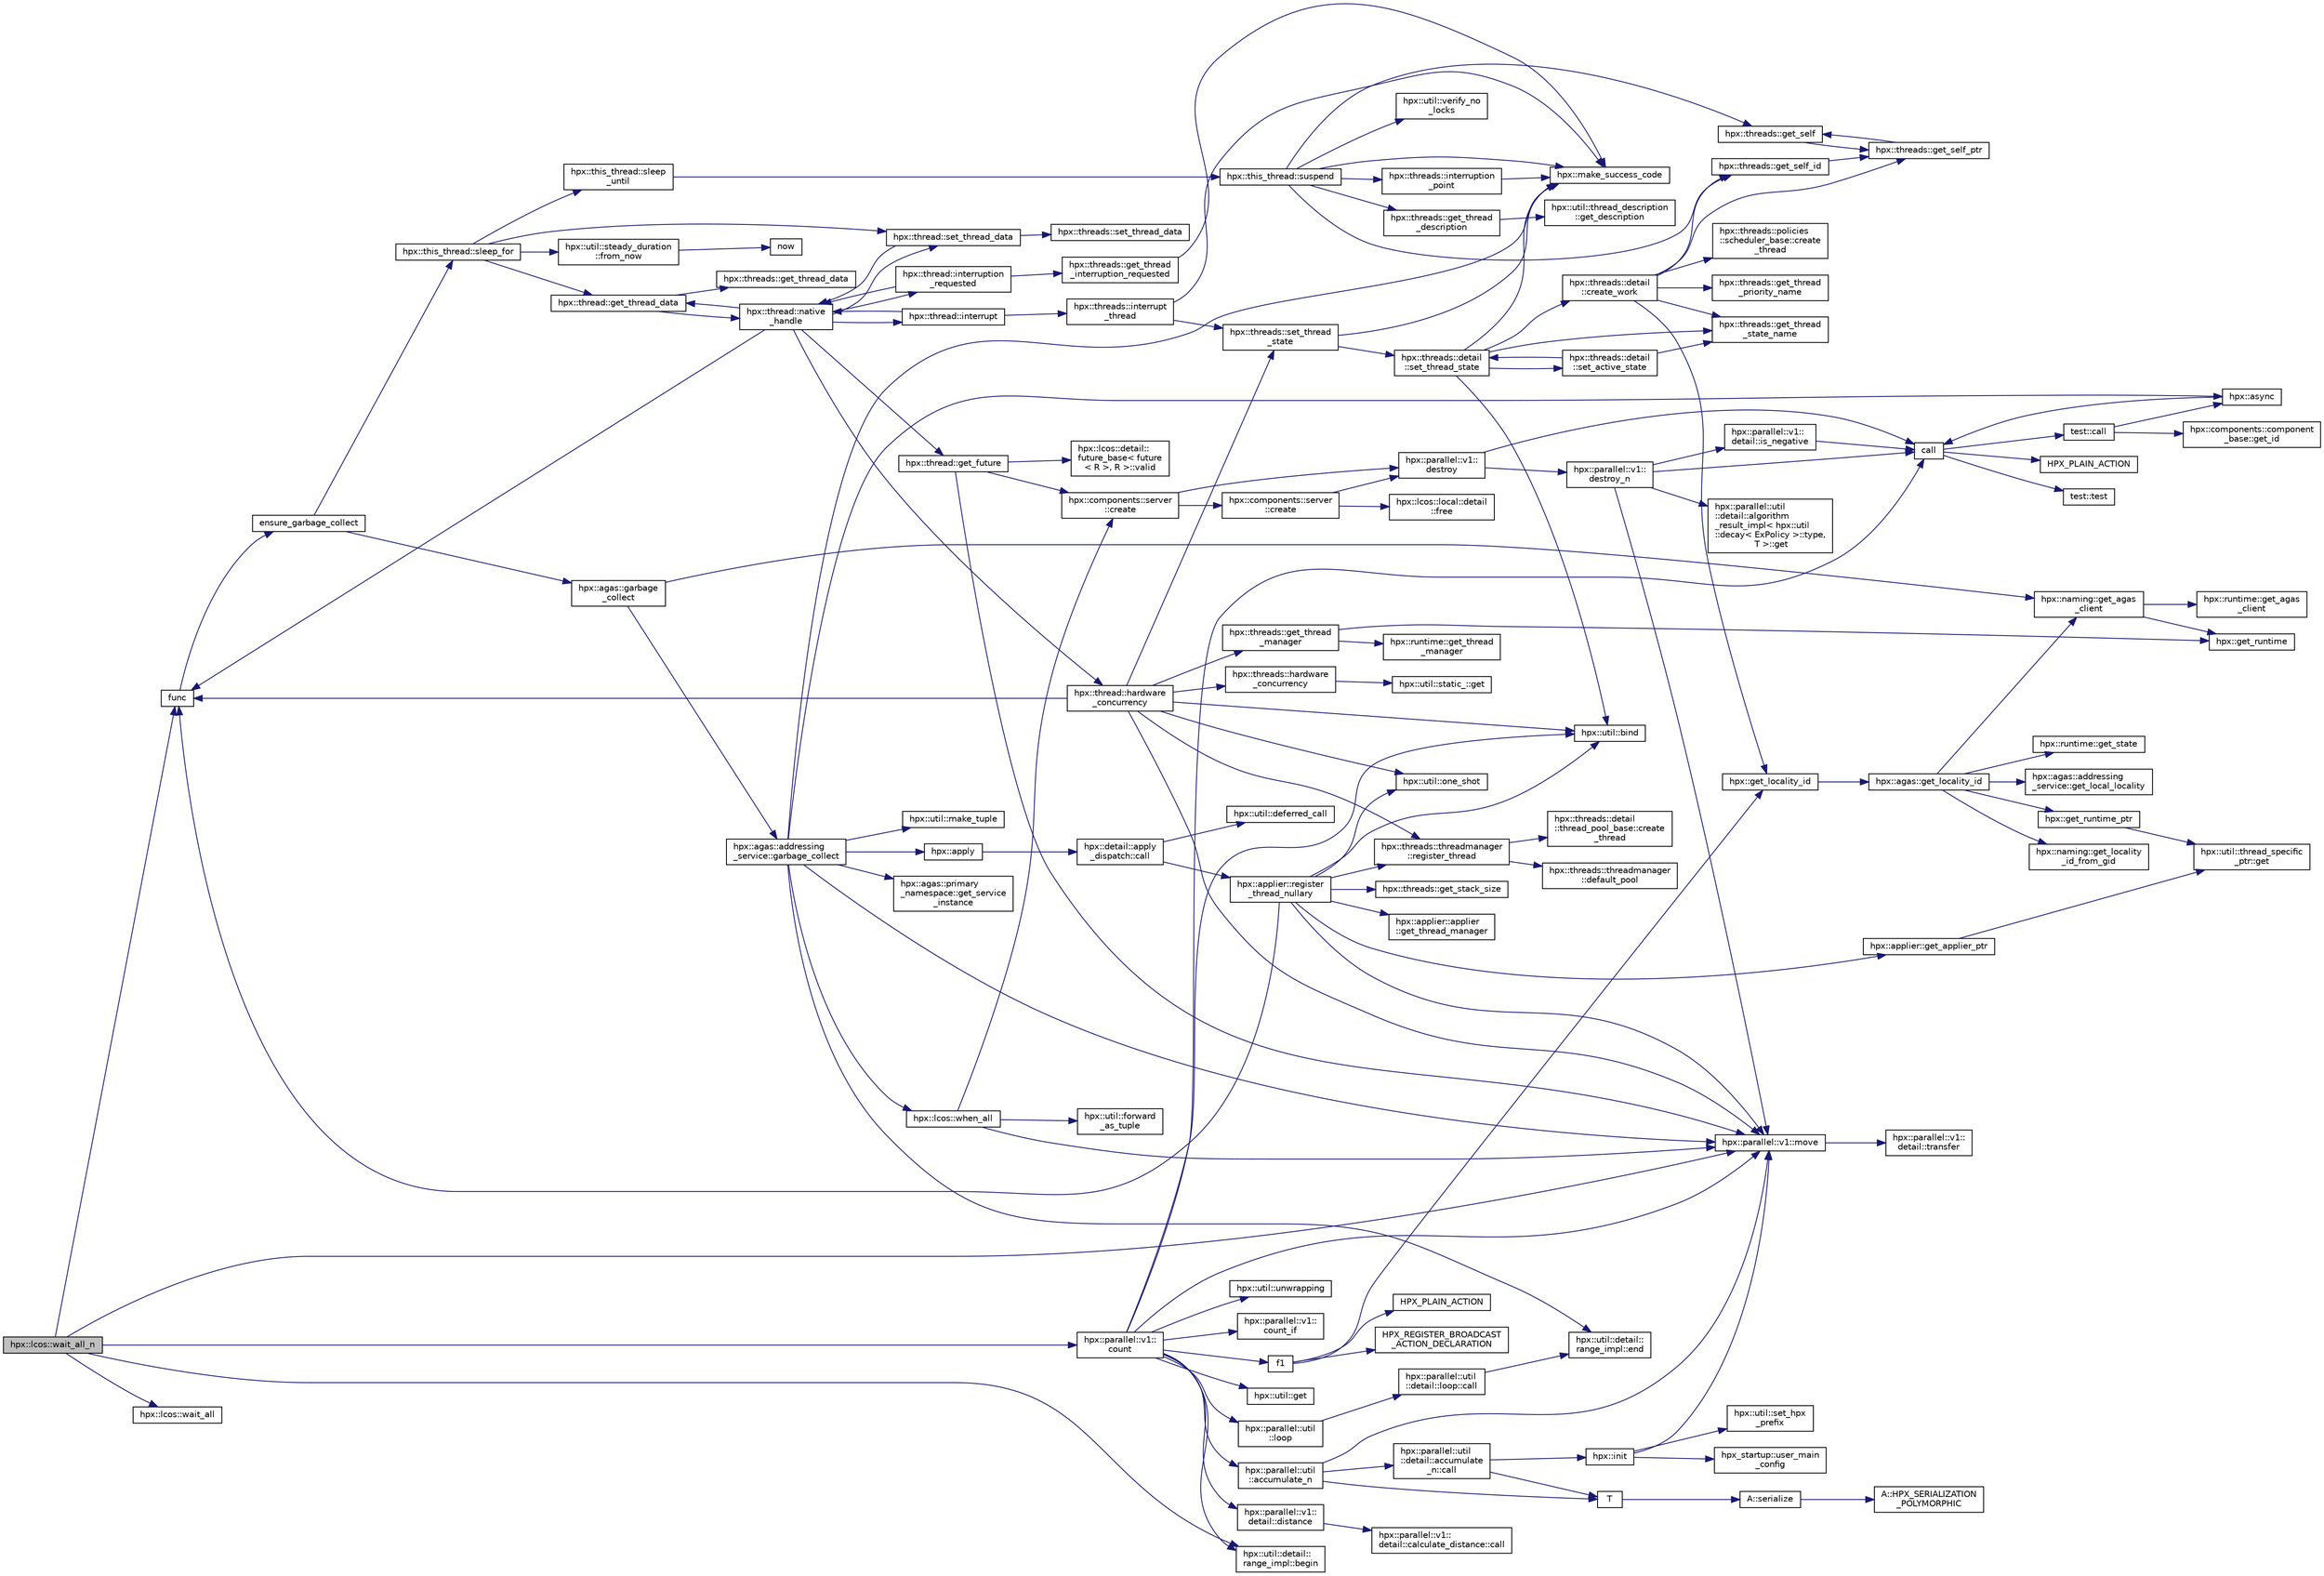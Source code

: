 digraph "hpx::lcos::wait_all_n"
{
  edge [fontname="Helvetica",fontsize="10",labelfontname="Helvetica",labelfontsize="10"];
  node [fontname="Helvetica",fontsize="10",shape=record];
  rankdir="LR";
  Node1541 [label="hpx::lcos::wait_all_n",height=0.2,width=0.4,color="black", fillcolor="grey75", style="filled", fontcolor="black"];
  Node1541 -> Node1542 [color="midnightblue",fontsize="10",style="solid",fontname="Helvetica"];
  Node1542 [label="func",height=0.2,width=0.4,color="black", fillcolor="white", style="filled",URL="$d8/dfd/id__type__ref__counting__1032_8cpp.html#ab811b86ea5107ffb3351fcaa29d2c652"];
  Node1542 -> Node1543 [color="midnightblue",fontsize="10",style="solid",fontname="Helvetica"];
  Node1543 [label="ensure_garbage_collect",height=0.2,width=0.4,color="black", fillcolor="white", style="filled",URL="$d8/dfd/id__type__ref__counting__1032_8cpp.html#a5264b94bf7c262ac0e521fb290d476d5"];
  Node1543 -> Node1544 [color="midnightblue",fontsize="10",style="solid",fontname="Helvetica"];
  Node1544 [label="hpx::this_thread::sleep_for",height=0.2,width=0.4,color="black", fillcolor="white", style="filled",URL="$d9/d52/namespacehpx_1_1this__thread.html#afc042a5a5fa52eef2d1d177a343435cf"];
  Node1544 -> Node1545 [color="midnightblue",fontsize="10",style="solid",fontname="Helvetica"];
  Node1545 [label="hpx::this_thread::sleep\l_until",height=0.2,width=0.4,color="black", fillcolor="white", style="filled",URL="$d9/d52/namespacehpx_1_1this__thread.html#ae12a853980115b23ff0ab8ca06622658"];
  Node1545 -> Node1546 [color="midnightblue",fontsize="10",style="solid",fontname="Helvetica"];
  Node1546 [label="hpx::this_thread::suspend",height=0.2,width=0.4,color="black", fillcolor="white", style="filled",URL="$d9/d52/namespacehpx_1_1this__thread.html#aca220026fb3014c0881d129fe31c0073"];
  Node1546 -> Node1547 [color="midnightblue",fontsize="10",style="solid",fontname="Helvetica"];
  Node1547 [label="hpx::threads::get_self",height=0.2,width=0.4,color="black", fillcolor="white", style="filled",URL="$d7/d28/namespacehpx_1_1threads.html#a07daf4d6d29233f20d66d41ab7b5b8e8"];
  Node1547 -> Node1548 [color="midnightblue",fontsize="10",style="solid",fontname="Helvetica"];
  Node1548 [label="hpx::threads::get_self_ptr",height=0.2,width=0.4,color="black", fillcolor="white", style="filled",URL="$d7/d28/namespacehpx_1_1threads.html#a22877ae347ad884cde3a51397dad6c53"];
  Node1548 -> Node1547 [color="midnightblue",fontsize="10",style="solid",fontname="Helvetica"];
  Node1546 -> Node1549 [color="midnightblue",fontsize="10",style="solid",fontname="Helvetica"];
  Node1549 [label="hpx::threads::get_self_id",height=0.2,width=0.4,color="black", fillcolor="white", style="filled",URL="$d7/d28/namespacehpx_1_1threads.html#afafe0f900b9fac3d4ed3c747625c1cfe"];
  Node1549 -> Node1548 [color="midnightblue",fontsize="10",style="solid",fontname="Helvetica"];
  Node1546 -> Node1550 [color="midnightblue",fontsize="10",style="solid",fontname="Helvetica"];
  Node1550 [label="hpx::threads::interruption\l_point",height=0.2,width=0.4,color="black", fillcolor="white", style="filled",URL="$d7/d28/namespacehpx_1_1threads.html#ada6ec56a12b050707311d8c628089059"];
  Node1550 -> Node1551 [color="midnightblue",fontsize="10",style="solid",fontname="Helvetica"];
  Node1551 [label="hpx::make_success_code",height=0.2,width=0.4,color="black", fillcolor="white", style="filled",URL="$d8/d83/namespacehpx.html#a0e8512a8f49e2a6c8185061181419d8f",tooltip="Returns error_code(hpx::success, \"success\", mode). "];
  Node1546 -> Node1552 [color="midnightblue",fontsize="10",style="solid",fontname="Helvetica"];
  Node1552 [label="hpx::util::verify_no\l_locks",height=0.2,width=0.4,color="black", fillcolor="white", style="filled",URL="$df/dad/namespacehpx_1_1util.html#ae0e1837ee6f09b79b26c2e788d2e9fc9"];
  Node1546 -> Node1553 [color="midnightblue",fontsize="10",style="solid",fontname="Helvetica"];
  Node1553 [label="hpx::threads::get_thread\l_description",height=0.2,width=0.4,color="black", fillcolor="white", style="filled",URL="$d7/d28/namespacehpx_1_1threads.html#a42fc18a7a680f4e8bc633a4b4c956701"];
  Node1553 -> Node1554 [color="midnightblue",fontsize="10",style="solid",fontname="Helvetica"];
  Node1554 [label="hpx::util::thread_description\l::get_description",height=0.2,width=0.4,color="black", fillcolor="white", style="filled",URL="$df/d9e/structhpx_1_1util_1_1thread__description.html#a8c834e14eca6eb228188022577f9f952"];
  Node1546 -> Node1551 [color="midnightblue",fontsize="10",style="solid",fontname="Helvetica"];
  Node1544 -> Node1555 [color="midnightblue",fontsize="10",style="solid",fontname="Helvetica"];
  Node1555 [label="hpx::util::steady_duration\l::from_now",height=0.2,width=0.4,color="black", fillcolor="white", style="filled",URL="$d9/d4f/classhpx_1_1util_1_1steady__duration.html#a0132206d767cd0f7395507b40111a153"];
  Node1555 -> Node1556 [color="midnightblue",fontsize="10",style="solid",fontname="Helvetica"];
  Node1556 [label="now",height=0.2,width=0.4,color="black", fillcolor="white", style="filled",URL="$de/db3/1d__stencil__1__omp_8cpp.html#a89e9667753dccfac455bd37a7a3a7b16"];
  Node1544 -> Node1557 [color="midnightblue",fontsize="10",style="solid",fontname="Helvetica"];
  Node1557 [label="hpx::thread::get_thread_data",height=0.2,width=0.4,color="black", fillcolor="white", style="filled",URL="$de/d9b/classhpx_1_1thread.html#a4535ef82cec3b953d2c941d20e3e3904"];
  Node1557 -> Node1558 [color="midnightblue",fontsize="10",style="solid",fontname="Helvetica"];
  Node1558 [label="hpx::threads::get_thread_data",height=0.2,width=0.4,color="black", fillcolor="white", style="filled",URL="$d7/d28/namespacehpx_1_1threads.html#a8737931ff6303807225f735b2b384ae4"];
  Node1557 -> Node1559 [color="midnightblue",fontsize="10",style="solid",fontname="Helvetica"];
  Node1559 [label="hpx::thread::native\l_handle",height=0.2,width=0.4,color="black", fillcolor="white", style="filled",URL="$de/d9b/classhpx_1_1thread.html#acf48190d264ab64c1c4ec99d0b421b5a"];
  Node1559 -> Node1560 [color="midnightblue",fontsize="10",style="solid",fontname="Helvetica"];
  Node1560 [label="hpx::thread::hardware\l_concurrency",height=0.2,width=0.4,color="black", fillcolor="white", style="filled",URL="$de/d9b/classhpx_1_1thread.html#a8e4fff210e02485ba493bc3a2a956c03"];
  Node1560 -> Node1561 [color="midnightblue",fontsize="10",style="solid",fontname="Helvetica"];
  Node1561 [label="hpx::threads::hardware\l_concurrency",height=0.2,width=0.4,color="black", fillcolor="white", style="filled",URL="$d7/d28/namespacehpx_1_1threads.html#aa8752a235478d2ad7b5ac467b63ab527"];
  Node1561 -> Node1562 [color="midnightblue",fontsize="10",style="solid",fontname="Helvetica"];
  Node1562 [label="hpx::util::static_::get",height=0.2,width=0.4,color="black", fillcolor="white", style="filled",URL="$d3/dbb/structhpx_1_1util_1_1static__.html#a2967c633948a3bf17a3b5405ef5a8318"];
  Node1560 -> Node1542 [color="midnightblue",fontsize="10",style="solid",fontname="Helvetica"];
  Node1560 -> Node1563 [color="midnightblue",fontsize="10",style="solid",fontname="Helvetica"];
  Node1563 [label="hpx::util::bind",height=0.2,width=0.4,color="black", fillcolor="white", style="filled",URL="$df/dad/namespacehpx_1_1util.html#ad844caedf82a0173d6909d910c3e48c6"];
  Node1560 -> Node1564 [color="midnightblue",fontsize="10",style="solid",fontname="Helvetica"];
  Node1564 [label="hpx::util::one_shot",height=0.2,width=0.4,color="black", fillcolor="white", style="filled",URL="$df/dad/namespacehpx_1_1util.html#a273e61be42a72415291e0ec0a4f28c7a"];
  Node1560 -> Node1565 [color="midnightblue",fontsize="10",style="solid",fontname="Helvetica"];
  Node1565 [label="hpx::parallel::v1::move",height=0.2,width=0.4,color="black", fillcolor="white", style="filled",URL="$db/db9/namespacehpx_1_1parallel_1_1v1.html#aa7c4ede081ce786c9d1eb1adff495cfc"];
  Node1565 -> Node1566 [color="midnightblue",fontsize="10",style="solid",fontname="Helvetica"];
  Node1566 [label="hpx::parallel::v1::\ldetail::transfer",height=0.2,width=0.4,color="black", fillcolor="white", style="filled",URL="$d2/ddd/namespacehpx_1_1parallel_1_1v1_1_1detail.html#ab1b56a05e1885ca7cc7ffa1804dd2f3c"];
  Node1560 -> Node1567 [color="midnightblue",fontsize="10",style="solid",fontname="Helvetica"];
  Node1567 [label="hpx::threads::get_thread\l_manager",height=0.2,width=0.4,color="black", fillcolor="white", style="filled",URL="$d7/d28/namespacehpx_1_1threads.html#a076973c3a53beadde7d967e22c4f6cce"];
  Node1567 -> Node1568 [color="midnightblue",fontsize="10",style="solid",fontname="Helvetica"];
  Node1568 [label="hpx::get_runtime",height=0.2,width=0.4,color="black", fillcolor="white", style="filled",URL="$d8/d83/namespacehpx.html#aef902cc6c7dd3b9fbadf34d1e850a070"];
  Node1567 -> Node1569 [color="midnightblue",fontsize="10",style="solid",fontname="Helvetica"];
  Node1569 [label="hpx::runtime::get_thread\l_manager",height=0.2,width=0.4,color="black", fillcolor="white", style="filled",URL="$d0/d7b/classhpx_1_1runtime.html#a865b12d57fcd44a8d3dda3e35414f563"];
  Node1560 -> Node1570 [color="midnightblue",fontsize="10",style="solid",fontname="Helvetica"];
  Node1570 [label="hpx::threads::threadmanager\l::register_thread",height=0.2,width=0.4,color="black", fillcolor="white", style="filled",URL="$d5/daa/classhpx_1_1threads_1_1threadmanager.html#a7f79c7578e08a60ca45eb276ce8133d8"];
  Node1570 -> Node1571 [color="midnightblue",fontsize="10",style="solid",fontname="Helvetica"];
  Node1571 [label="hpx::threads::threadmanager\l::default_pool",height=0.2,width=0.4,color="black", fillcolor="white", style="filled",URL="$d5/daa/classhpx_1_1threads_1_1threadmanager.html#a851f067d03b5dd1c5e6a9a6a841e05df"];
  Node1570 -> Node1572 [color="midnightblue",fontsize="10",style="solid",fontname="Helvetica"];
  Node1572 [label="hpx::threads::detail\l::thread_pool_base::create\l_thread",height=0.2,width=0.4,color="black", fillcolor="white", style="filled",URL="$de/dae/classhpx_1_1threads_1_1detail_1_1thread__pool__base.html#ad35d3779eef6f4528e62a26d71b34b34"];
  Node1560 -> Node1573 [color="midnightblue",fontsize="10",style="solid",fontname="Helvetica"];
  Node1573 [label="hpx::threads::set_thread\l_state",height=0.2,width=0.4,color="black", fillcolor="white", style="filled",URL="$d7/d28/namespacehpx_1_1threads.html#ac0690ad16ad778bcc79dcd727cc33025",tooltip="Set the thread state of the thread referenced by the thread_id id. "];
  Node1573 -> Node1551 [color="midnightblue",fontsize="10",style="solid",fontname="Helvetica"];
  Node1573 -> Node1574 [color="midnightblue",fontsize="10",style="solid",fontname="Helvetica"];
  Node1574 [label="hpx::threads::detail\l::set_thread_state",height=0.2,width=0.4,color="black", fillcolor="white", style="filled",URL="$d2/dd1/namespacehpx_1_1threads_1_1detail.html#af85ddc854c4a149bf1738eb1b111b9ab"];
  Node1574 -> Node1575 [color="midnightblue",fontsize="10",style="solid",fontname="Helvetica"];
  Node1575 [label="hpx::threads::get_thread\l_state_name",height=0.2,width=0.4,color="black", fillcolor="white", style="filled",URL="$d7/d28/namespacehpx_1_1threads.html#a26f91ea8d2195f165c033241c5cd11db"];
  Node1574 -> Node1551 [color="midnightblue",fontsize="10",style="solid",fontname="Helvetica"];
  Node1574 -> Node1563 [color="midnightblue",fontsize="10",style="solid",fontname="Helvetica"];
  Node1574 -> Node1576 [color="midnightblue",fontsize="10",style="solid",fontname="Helvetica"];
  Node1576 [label="hpx::threads::detail\l::set_active_state",height=0.2,width=0.4,color="black", fillcolor="white", style="filled",URL="$d2/dd1/namespacehpx_1_1threads_1_1detail.html#a45884a5bf04ad66a4f259231a3947e76"];
  Node1576 -> Node1575 [color="midnightblue",fontsize="10",style="solid",fontname="Helvetica"];
  Node1576 -> Node1574 [color="midnightblue",fontsize="10",style="solid",fontname="Helvetica"];
  Node1574 -> Node1577 [color="midnightblue",fontsize="10",style="solid",fontname="Helvetica"];
  Node1577 [label="hpx::threads::detail\l::create_work",height=0.2,width=0.4,color="black", fillcolor="white", style="filled",URL="$d2/dd1/namespacehpx_1_1threads_1_1detail.html#ae22384a3c1b1a1940032fad068fb54b1"];
  Node1577 -> Node1575 [color="midnightblue",fontsize="10",style="solid",fontname="Helvetica"];
  Node1577 -> Node1578 [color="midnightblue",fontsize="10",style="solid",fontname="Helvetica"];
  Node1578 [label="hpx::threads::get_thread\l_priority_name",height=0.2,width=0.4,color="black", fillcolor="white", style="filled",URL="$d7/d28/namespacehpx_1_1threads.html#a9c6b2fec0c1cf5b06ff83ce756ca6d42"];
  Node1577 -> Node1548 [color="midnightblue",fontsize="10",style="solid",fontname="Helvetica"];
  Node1577 -> Node1549 [color="midnightblue",fontsize="10",style="solid",fontname="Helvetica"];
  Node1577 -> Node1579 [color="midnightblue",fontsize="10",style="solid",fontname="Helvetica"];
  Node1579 [label="hpx::get_locality_id",height=0.2,width=0.4,color="black", fillcolor="white", style="filled",URL="$d8/d83/namespacehpx.html#a158d7c54a657bb364c1704033010697b",tooltip="Return the number of the locality this function is being called from. "];
  Node1579 -> Node1580 [color="midnightblue",fontsize="10",style="solid",fontname="Helvetica"];
  Node1580 [label="hpx::agas::get_locality_id",height=0.2,width=0.4,color="black", fillcolor="white", style="filled",URL="$dc/d54/namespacehpx_1_1agas.html#a491cc2ddecdf0f1a9129900caa6a4d3e"];
  Node1580 -> Node1581 [color="midnightblue",fontsize="10",style="solid",fontname="Helvetica"];
  Node1581 [label="hpx::get_runtime_ptr",height=0.2,width=0.4,color="black", fillcolor="white", style="filled",URL="$d8/d83/namespacehpx.html#af29daf2bb3e01b4d6495a1742b6cce64"];
  Node1581 -> Node1582 [color="midnightblue",fontsize="10",style="solid",fontname="Helvetica"];
  Node1582 [label="hpx::util::thread_specific\l_ptr::get",height=0.2,width=0.4,color="black", fillcolor="white", style="filled",URL="$d4/d4c/structhpx_1_1util_1_1thread__specific__ptr.html#a3b27d8520710478aa41d1f74206bdba9"];
  Node1580 -> Node1583 [color="midnightblue",fontsize="10",style="solid",fontname="Helvetica"];
  Node1583 [label="hpx::runtime::get_state",height=0.2,width=0.4,color="black", fillcolor="white", style="filled",URL="$d0/d7b/classhpx_1_1runtime.html#ab405f80e060dac95d624520f38b0524c"];
  Node1580 -> Node1584 [color="midnightblue",fontsize="10",style="solid",fontname="Helvetica"];
  Node1584 [label="hpx::naming::get_agas\l_client",height=0.2,width=0.4,color="black", fillcolor="white", style="filled",URL="$d4/dc9/namespacehpx_1_1naming.html#a0408fffd5d34b620712a801b0ae3b032"];
  Node1584 -> Node1568 [color="midnightblue",fontsize="10",style="solid",fontname="Helvetica"];
  Node1584 -> Node1585 [color="midnightblue",fontsize="10",style="solid",fontname="Helvetica"];
  Node1585 [label="hpx::runtime::get_agas\l_client",height=0.2,width=0.4,color="black", fillcolor="white", style="filled",URL="$d0/d7b/classhpx_1_1runtime.html#aeb5dddd30d6b9861669af8ad44d1a96a"];
  Node1580 -> Node1586 [color="midnightblue",fontsize="10",style="solid",fontname="Helvetica"];
  Node1586 [label="hpx::agas::addressing\l_service::get_local_locality",height=0.2,width=0.4,color="black", fillcolor="white", style="filled",URL="$db/d58/structhpx_1_1agas_1_1addressing__service.html#ab52c19a37c2a7a006c6c15f90ad0539c"];
  Node1580 -> Node1587 [color="midnightblue",fontsize="10",style="solid",fontname="Helvetica"];
  Node1587 [label="hpx::naming::get_locality\l_id_from_gid",height=0.2,width=0.4,color="black", fillcolor="white", style="filled",URL="$d4/dc9/namespacehpx_1_1naming.html#a7fd43037784560bd04fda9b49e33529f"];
  Node1577 -> Node1588 [color="midnightblue",fontsize="10",style="solid",fontname="Helvetica"];
  Node1588 [label="hpx::threads::policies\l::scheduler_base::create\l_thread",height=0.2,width=0.4,color="black", fillcolor="white", style="filled",URL="$dd/d7e/structhpx_1_1threads_1_1policies_1_1scheduler__base.html#ad3b05cd7f363cc8e8410ce368c3794e0"];
  Node1559 -> Node1589 [color="midnightblue",fontsize="10",style="solid",fontname="Helvetica"];
  Node1589 [label="hpx::thread::interrupt",height=0.2,width=0.4,color="black", fillcolor="white", style="filled",URL="$de/d9b/classhpx_1_1thread.html#ac34d0d033aa743c476a79dbc2e1a8a39"];
  Node1589 -> Node1590 [color="midnightblue",fontsize="10",style="solid",fontname="Helvetica"];
  Node1590 [label="hpx::threads::interrupt\l_thread",height=0.2,width=0.4,color="black", fillcolor="white", style="filled",URL="$d7/d28/namespacehpx_1_1threads.html#a6bdda1a2aab61b9b13d274b5155d7e73"];
  Node1590 -> Node1551 [color="midnightblue",fontsize="10",style="solid",fontname="Helvetica"];
  Node1590 -> Node1573 [color="midnightblue",fontsize="10",style="solid",fontname="Helvetica"];
  Node1589 -> Node1559 [color="midnightblue",fontsize="10",style="solid",fontname="Helvetica"];
  Node1559 -> Node1591 [color="midnightblue",fontsize="10",style="solid",fontname="Helvetica"];
  Node1591 [label="hpx::thread::interruption\l_requested",height=0.2,width=0.4,color="black", fillcolor="white", style="filled",URL="$de/d9b/classhpx_1_1thread.html#a33276bb4c20bbb0b1978944e18ef71b8"];
  Node1591 -> Node1592 [color="midnightblue",fontsize="10",style="solid",fontname="Helvetica"];
  Node1592 [label="hpx::threads::get_thread\l_interruption_requested",height=0.2,width=0.4,color="black", fillcolor="white", style="filled",URL="$d7/d28/namespacehpx_1_1threads.html#ae64a7fdb8b5c8bac7be0c8282672a03b"];
  Node1592 -> Node1551 [color="midnightblue",fontsize="10",style="solid",fontname="Helvetica"];
  Node1591 -> Node1559 [color="midnightblue",fontsize="10",style="solid",fontname="Helvetica"];
  Node1559 -> Node1593 [color="midnightblue",fontsize="10",style="solid",fontname="Helvetica"];
  Node1593 [label="hpx::thread::get_future",height=0.2,width=0.4,color="black", fillcolor="white", style="filled",URL="$de/d9b/classhpx_1_1thread.html#a87fdb0d8da826366fc190ed224900a64"];
  Node1593 -> Node1594 [color="midnightblue",fontsize="10",style="solid",fontname="Helvetica"];
  Node1594 [label="hpx::lcos::detail::\lfuture_base\< future\l\< R \>, R \>::valid",height=0.2,width=0.4,color="black", fillcolor="white", style="filled",URL="$d5/dd7/classhpx_1_1lcos_1_1detail_1_1future__base.html#aaf7beb7374815614363033bd96573e75"];
  Node1593 -> Node1595 [color="midnightblue",fontsize="10",style="solid",fontname="Helvetica"];
  Node1595 [label="hpx::components::server\l::create",height=0.2,width=0.4,color="black", fillcolor="white", style="filled",URL="$d2/da2/namespacehpx_1_1components_1_1server.html#ac776c89f3d68ceb910e8cee9fa937ab4",tooltip="Create arrays of components using their default constructor. "];
  Node1595 -> Node1596 [color="midnightblue",fontsize="10",style="solid",fontname="Helvetica"];
  Node1596 [label="hpx::components::server\l::create",height=0.2,width=0.4,color="black", fillcolor="white", style="filled",URL="$d2/da2/namespacehpx_1_1components_1_1server.html#a77d26de181c97b444565e230577981bd"];
  Node1596 -> Node1597 [color="midnightblue",fontsize="10",style="solid",fontname="Helvetica"];
  Node1597 [label="hpx::lcos::local::detail\l::free",height=0.2,width=0.4,color="black", fillcolor="white", style="filled",URL="$d4/dcb/namespacehpx_1_1lcos_1_1local_1_1detail.html#a55a940f019734e9bb045dc123cd80e48"];
  Node1596 -> Node1598 [color="midnightblue",fontsize="10",style="solid",fontname="Helvetica"];
  Node1598 [label="hpx::parallel::v1::\ldestroy",height=0.2,width=0.4,color="black", fillcolor="white", style="filled",URL="$db/db9/namespacehpx_1_1parallel_1_1v1.html#acf303558375048e8a7cc9a2c2e09477f"];
  Node1598 -> Node1599 [color="midnightblue",fontsize="10",style="solid",fontname="Helvetica"];
  Node1599 [label="call",height=0.2,width=0.4,color="black", fillcolor="white", style="filled",URL="$d2/d67/promise__1620_8cpp.html#a58357f0b82bc761e1d0b9091ed563a70"];
  Node1599 -> Node1600 [color="midnightblue",fontsize="10",style="solid",fontname="Helvetica"];
  Node1600 [label="test::test",height=0.2,width=0.4,color="black", fillcolor="white", style="filled",URL="$d8/d89/structtest.html#ab42d5ece712d716b04cb3f686f297a26"];
  Node1599 -> Node1601 [color="midnightblue",fontsize="10",style="solid",fontname="Helvetica"];
  Node1601 [label="HPX_PLAIN_ACTION",height=0.2,width=0.4,color="black", fillcolor="white", style="filled",URL="$d2/d67/promise__1620_8cpp.html#ab96aab827a4b1fcaf66cfe0ba83fef23"];
  Node1599 -> Node1602 [color="midnightblue",fontsize="10",style="solid",fontname="Helvetica"];
  Node1602 [label="test::call",height=0.2,width=0.4,color="black", fillcolor="white", style="filled",URL="$d8/d89/structtest.html#aeb29e7ed6518b9426ccf1344c52620ae"];
  Node1602 -> Node1603 [color="midnightblue",fontsize="10",style="solid",fontname="Helvetica"];
  Node1603 [label="hpx::async",height=0.2,width=0.4,color="black", fillcolor="white", style="filled",URL="$d8/d83/namespacehpx.html#acb7d8e37b73b823956ce144f9a57eaa4"];
  Node1603 -> Node1599 [color="midnightblue",fontsize="10",style="solid",fontname="Helvetica"];
  Node1602 -> Node1604 [color="midnightblue",fontsize="10",style="solid",fontname="Helvetica"];
  Node1604 [label="hpx::components::component\l_base::get_id",height=0.2,width=0.4,color="black", fillcolor="white", style="filled",URL="$d2/de6/classhpx_1_1components_1_1component__base.html#a4c8fd93514039bdf01c48d66d82b19cd"];
  Node1598 -> Node1605 [color="midnightblue",fontsize="10",style="solid",fontname="Helvetica"];
  Node1605 [label="hpx::parallel::v1::\ldestroy_n",height=0.2,width=0.4,color="black", fillcolor="white", style="filled",URL="$db/db9/namespacehpx_1_1parallel_1_1v1.html#a71d0691132a300690163f5636bcd5bd3"];
  Node1605 -> Node1606 [color="midnightblue",fontsize="10",style="solid",fontname="Helvetica"];
  Node1606 [label="hpx::parallel::v1::\ldetail::is_negative",height=0.2,width=0.4,color="black", fillcolor="white", style="filled",URL="$d2/ddd/namespacehpx_1_1parallel_1_1v1_1_1detail.html#adf2e40fc4b20ad0fd442ee3118a4d527"];
  Node1606 -> Node1599 [color="midnightblue",fontsize="10",style="solid",fontname="Helvetica"];
  Node1605 -> Node1607 [color="midnightblue",fontsize="10",style="solid",fontname="Helvetica"];
  Node1607 [label="hpx::parallel::util\l::detail::algorithm\l_result_impl\< hpx::util\l::decay\< ExPolicy \>::type,\l T \>::get",height=0.2,width=0.4,color="black", fillcolor="white", style="filled",URL="$d2/d42/structhpx_1_1parallel_1_1util_1_1detail_1_1algorithm__result__impl.html#ab5b051e8ec74eff5e0e62fd63f5d377e"];
  Node1605 -> Node1565 [color="midnightblue",fontsize="10",style="solid",fontname="Helvetica"];
  Node1605 -> Node1599 [color="midnightblue",fontsize="10",style="solid",fontname="Helvetica"];
  Node1595 -> Node1598 [color="midnightblue",fontsize="10",style="solid",fontname="Helvetica"];
  Node1593 -> Node1565 [color="midnightblue",fontsize="10",style="solid",fontname="Helvetica"];
  Node1559 -> Node1557 [color="midnightblue",fontsize="10",style="solid",fontname="Helvetica"];
  Node1559 -> Node1608 [color="midnightblue",fontsize="10",style="solid",fontname="Helvetica"];
  Node1608 [label="hpx::thread::set_thread_data",height=0.2,width=0.4,color="black", fillcolor="white", style="filled",URL="$de/d9b/classhpx_1_1thread.html#a7317a3cf5251f3b33c990449570d4cea"];
  Node1608 -> Node1609 [color="midnightblue",fontsize="10",style="solid",fontname="Helvetica"];
  Node1609 [label="hpx::threads::set_thread_data",height=0.2,width=0.4,color="black", fillcolor="white", style="filled",URL="$d7/d28/namespacehpx_1_1threads.html#a00a625acc149fce3ae38e4340454acf7"];
  Node1608 -> Node1559 [color="midnightblue",fontsize="10",style="solid",fontname="Helvetica"];
  Node1559 -> Node1542 [color="midnightblue",fontsize="10",style="solid",fontname="Helvetica"];
  Node1544 -> Node1608 [color="midnightblue",fontsize="10",style="solid",fontname="Helvetica"];
  Node1543 -> Node1610 [color="midnightblue",fontsize="10",style="solid",fontname="Helvetica"];
  Node1610 [label="hpx::agas::garbage\l_collect",height=0.2,width=0.4,color="black", fillcolor="white", style="filled",URL="$dc/d54/namespacehpx_1_1agas.html#a951337adc4f9bd6df00a50737468e911"];
  Node1610 -> Node1584 [color="midnightblue",fontsize="10",style="solid",fontname="Helvetica"];
  Node1610 -> Node1611 [color="midnightblue",fontsize="10",style="solid",fontname="Helvetica"];
  Node1611 [label="hpx::agas::addressing\l_service::garbage_collect",height=0.2,width=0.4,color="black", fillcolor="white", style="filled",URL="$db/d58/structhpx_1_1agas_1_1addressing__service.html#a87dcae0eacf6e62d5103ebf516d86f63"];
  Node1611 -> Node1551 [color="midnightblue",fontsize="10",style="solid",fontname="Helvetica"];
  Node1611 -> Node1612 [color="midnightblue",fontsize="10",style="solid",fontname="Helvetica"];
  Node1612 [label="hpx::agas::primary\l_namespace::get_service\l_instance",height=0.2,width=0.4,color="black", fillcolor="white", style="filled",URL="$d1/d43/structhpx_1_1agas_1_1primary__namespace.html#a7630ff0f30ff8c23b13b4672c5350e2e"];
  Node1611 -> Node1613 [color="midnightblue",fontsize="10",style="solid",fontname="Helvetica"];
  Node1613 [label="hpx::util::make_tuple",height=0.2,width=0.4,color="black", fillcolor="white", style="filled",URL="$df/dad/namespacehpx_1_1util.html#a06fa74211a987d208e013f400a9f5328"];
  Node1611 -> Node1614 [color="midnightblue",fontsize="10",style="solid",fontname="Helvetica"];
  Node1614 [label="hpx::util::detail::\lrange_impl::end",height=0.2,width=0.4,color="black", fillcolor="white", style="filled",URL="$d4/d4a/namespacehpx_1_1util_1_1detail_1_1range__impl.html#afb2ea48b0902f52ee4d8b764807b4316"];
  Node1611 -> Node1615 [color="midnightblue",fontsize="10",style="solid",fontname="Helvetica"];
  Node1615 [label="hpx::apply",height=0.2,width=0.4,color="black", fillcolor="white", style="filled",URL="$d8/d83/namespacehpx.html#aa87762f0db0731d385f3fdfdb25d59fc"];
  Node1615 -> Node1616 [color="midnightblue",fontsize="10",style="solid",fontname="Helvetica"];
  Node1616 [label="hpx::detail::apply\l_dispatch::call",height=0.2,width=0.4,color="black", fillcolor="white", style="filled",URL="$db/de8/structhpx_1_1detail_1_1apply__dispatch.html#a0755fab16d281e74bcff0f8045be9459"];
  Node1616 -> Node1617 [color="midnightblue",fontsize="10",style="solid",fontname="Helvetica"];
  Node1617 [label="hpx::applier::register\l_thread_nullary",height=0.2,width=0.4,color="black", fillcolor="white", style="filled",URL="$d8/dcb/namespacehpx_1_1applier.html#a401cd1145927e58d74d1eb52aaccd936"];
  Node1617 -> Node1618 [color="midnightblue",fontsize="10",style="solid",fontname="Helvetica"];
  Node1618 [label="hpx::applier::get_applier_ptr",height=0.2,width=0.4,color="black", fillcolor="white", style="filled",URL="$d8/dcb/namespacehpx_1_1applier.html#a617483cf2b77ad3a0aa428ade7b35299"];
  Node1618 -> Node1582 [color="midnightblue",fontsize="10",style="solid",fontname="Helvetica"];
  Node1617 -> Node1542 [color="midnightblue",fontsize="10",style="solid",fontname="Helvetica"];
  Node1617 -> Node1563 [color="midnightblue",fontsize="10",style="solid",fontname="Helvetica"];
  Node1617 -> Node1564 [color="midnightblue",fontsize="10",style="solid",fontname="Helvetica"];
  Node1617 -> Node1565 [color="midnightblue",fontsize="10",style="solid",fontname="Helvetica"];
  Node1617 -> Node1619 [color="midnightblue",fontsize="10",style="solid",fontname="Helvetica"];
  Node1619 [label="hpx::threads::get_stack_size",height=0.2,width=0.4,color="black", fillcolor="white", style="filled",URL="$d7/d28/namespacehpx_1_1threads.html#af597241b3c2785150be206737ca04aa6",tooltip="The get_stack_size function is part of the thread related API. It. "];
  Node1617 -> Node1620 [color="midnightblue",fontsize="10",style="solid",fontname="Helvetica"];
  Node1620 [label="hpx::applier::applier\l::get_thread_manager",height=0.2,width=0.4,color="black", fillcolor="white", style="filled",URL="$da/dcb/classhpx_1_1applier_1_1applier.html#acc36d583973701e573be39da97bba866",tooltip="Access the thread-manager instance associated with this applier. "];
  Node1617 -> Node1570 [color="midnightblue",fontsize="10",style="solid",fontname="Helvetica"];
  Node1616 -> Node1621 [color="midnightblue",fontsize="10",style="solid",fontname="Helvetica"];
  Node1621 [label="hpx::util::deferred_call",height=0.2,width=0.4,color="black", fillcolor="white", style="filled",URL="$df/dad/namespacehpx_1_1util.html#acdded623c658a7a3436f7e76bc9d881c"];
  Node1611 -> Node1565 [color="midnightblue",fontsize="10",style="solid",fontname="Helvetica"];
  Node1611 -> Node1603 [color="midnightblue",fontsize="10",style="solid",fontname="Helvetica"];
  Node1611 -> Node1622 [color="midnightblue",fontsize="10",style="solid",fontname="Helvetica"];
  Node1622 [label="hpx::lcos::when_all",height=0.2,width=0.4,color="black", fillcolor="white", style="filled",URL="$d2/dc9/namespacehpx_1_1lcos.html#a1a6fb024d8690923fb185d5aee204d54"];
  Node1622 -> Node1623 [color="midnightblue",fontsize="10",style="solid",fontname="Helvetica"];
  Node1623 [label="hpx::util::forward\l_as_tuple",height=0.2,width=0.4,color="black", fillcolor="white", style="filled",URL="$df/dad/namespacehpx_1_1util.html#ab7c31e3f24c3302a4f67b6735a6fa597"];
  Node1622 -> Node1565 [color="midnightblue",fontsize="10",style="solid",fontname="Helvetica"];
  Node1622 -> Node1595 [color="midnightblue",fontsize="10",style="solid",fontname="Helvetica"];
  Node1541 -> Node1624 [color="midnightblue",fontsize="10",style="solid",fontname="Helvetica"];
  Node1624 [label="hpx::parallel::v1::\lcount",height=0.2,width=0.4,color="black", fillcolor="white", style="filled",URL="$db/db9/namespacehpx_1_1parallel_1_1v1.html#a19d058114a2bd44801aab4176b188e23"];
  Node1624 -> Node1625 [color="midnightblue",fontsize="10",style="solid",fontname="Helvetica"];
  Node1625 [label="hpx::parallel::v1::\lcount_if",height=0.2,width=0.4,color="black", fillcolor="white", style="filled",URL="$db/db9/namespacehpx_1_1parallel_1_1v1.html#ad836ff017ec208c2d6388a9b47b05ce0"];
  Node1624 -> Node1626 [color="midnightblue",fontsize="10",style="solid",fontname="Helvetica"];
  Node1626 [label="f1",height=0.2,width=0.4,color="black", fillcolor="white", style="filled",URL="$d8/d8b/broadcast_8cpp.html#a1751fbd41f2529b84514a9dbd767959a"];
  Node1626 -> Node1579 [color="midnightblue",fontsize="10",style="solid",fontname="Helvetica"];
  Node1626 -> Node1627 [color="midnightblue",fontsize="10",style="solid",fontname="Helvetica"];
  Node1627 [label="HPX_PLAIN_ACTION",height=0.2,width=0.4,color="black", fillcolor="white", style="filled",URL="$d8/d8b/broadcast_8cpp.html#a19685a0394ce6a99351f7a679f6eeefc"];
  Node1626 -> Node1628 [color="midnightblue",fontsize="10",style="solid",fontname="Helvetica"];
  Node1628 [label="HPX_REGISTER_BROADCAST\l_ACTION_DECLARATION",height=0.2,width=0.4,color="black", fillcolor="white", style="filled",URL="$d7/d38/addressing__service_8cpp.html#a573d764d9cb34eec46a4bdffcf07875f"];
  Node1624 -> Node1629 [color="midnightblue",fontsize="10",style="solid",fontname="Helvetica"];
  Node1629 [label="hpx::parallel::util\l::loop",height=0.2,width=0.4,color="black", fillcolor="white", style="filled",URL="$df/dc6/namespacehpx_1_1parallel_1_1util.html#a3f434e00f42929aac85debb8c5782213"];
  Node1629 -> Node1630 [color="midnightblue",fontsize="10",style="solid",fontname="Helvetica"];
  Node1630 [label="hpx::parallel::util\l::detail::loop::call",height=0.2,width=0.4,color="black", fillcolor="white", style="filled",URL="$da/d06/structhpx_1_1parallel_1_1util_1_1detail_1_1loop.html#a5c5e8dbda782f09cdb7bc2509e3bf09e"];
  Node1630 -> Node1614 [color="midnightblue",fontsize="10",style="solid",fontname="Helvetica"];
  Node1624 -> Node1563 [color="midnightblue",fontsize="10",style="solid",fontname="Helvetica"];
  Node1624 -> Node1565 [color="midnightblue",fontsize="10",style="solid",fontname="Helvetica"];
  Node1624 -> Node1631 [color="midnightblue",fontsize="10",style="solid",fontname="Helvetica"];
  Node1631 [label="hpx::util::get",height=0.2,width=0.4,color="black", fillcolor="white", style="filled",URL="$df/dad/namespacehpx_1_1util.html#a5cbd3c41f03f4d4acaedaa4777e3cc02"];
  Node1624 -> Node1599 [color="midnightblue",fontsize="10",style="solid",fontname="Helvetica"];
  Node1624 -> Node1632 [color="midnightblue",fontsize="10",style="solid",fontname="Helvetica"];
  Node1632 [label="hpx::parallel::v1::\ldetail::distance",height=0.2,width=0.4,color="black", fillcolor="white", style="filled",URL="$d2/ddd/namespacehpx_1_1parallel_1_1v1_1_1detail.html#a6bea3c6a5f470cad11f27ee6bab4a33f"];
  Node1632 -> Node1633 [color="midnightblue",fontsize="10",style="solid",fontname="Helvetica"];
  Node1633 [label="hpx::parallel::v1::\ldetail::calculate_distance::call",height=0.2,width=0.4,color="black", fillcolor="white", style="filled",URL="$db/dfa/structhpx_1_1parallel_1_1v1_1_1detail_1_1calculate__distance.html#a950a6627830a7d019ac0e734b0a447bf"];
  Node1624 -> Node1634 [color="midnightblue",fontsize="10",style="solid",fontname="Helvetica"];
  Node1634 [label="hpx::util::unwrapping",height=0.2,width=0.4,color="black", fillcolor="white", style="filled",URL="$df/dad/namespacehpx_1_1util.html#a7529d9ac687684c33403cdd1f9cef8e4"];
  Node1624 -> Node1635 [color="midnightblue",fontsize="10",style="solid",fontname="Helvetica"];
  Node1635 [label="hpx::parallel::util\l::accumulate_n",height=0.2,width=0.4,color="black", fillcolor="white", style="filled",URL="$df/dc6/namespacehpx_1_1parallel_1_1util.html#af19f9a2722f97c2247ea5d0dbb5e2d25"];
  Node1635 -> Node1636 [color="midnightblue",fontsize="10",style="solid",fontname="Helvetica"];
  Node1636 [label="hpx::parallel::util\l::detail::accumulate\l_n::call",height=0.2,width=0.4,color="black", fillcolor="white", style="filled",URL="$d8/d3b/structhpx_1_1parallel_1_1util_1_1detail_1_1accumulate__n.html#a765aceb8ab313fc92f7c4aaf70ccca8f"];
  Node1636 -> Node1637 [color="midnightblue",fontsize="10",style="solid",fontname="Helvetica"];
  Node1637 [label="hpx::init",height=0.2,width=0.4,color="black", fillcolor="white", style="filled",URL="$d8/d83/namespacehpx.html#a3c694ea960b47c56b33351ba16e3d76b",tooltip="Main entry point for launching the HPX runtime system. "];
  Node1637 -> Node1638 [color="midnightblue",fontsize="10",style="solid",fontname="Helvetica"];
  Node1638 [label="hpx::util::set_hpx\l_prefix",height=0.2,width=0.4,color="black", fillcolor="white", style="filled",URL="$df/dad/namespacehpx_1_1util.html#ae40a23c1ba0a48d9304dcf717a95793e"];
  Node1637 -> Node1639 [color="midnightblue",fontsize="10",style="solid",fontname="Helvetica"];
  Node1639 [label="hpx_startup::user_main\l_config",height=0.2,width=0.4,color="black", fillcolor="white", style="filled",URL="$d3/dd2/namespacehpx__startup.html#aaac571d88bd3912a4225a23eb3261637"];
  Node1637 -> Node1565 [color="midnightblue",fontsize="10",style="solid",fontname="Helvetica"];
  Node1636 -> Node1640 [color="midnightblue",fontsize="10",style="solid",fontname="Helvetica"];
  Node1640 [label="T",height=0.2,width=0.4,color="black", fillcolor="white", style="filled",URL="$db/d33/polymorphic__semiintrusive__template_8cpp.html#ad187658f9cb91c1312b39ae7e896f1ea"];
  Node1640 -> Node1641 [color="midnightblue",fontsize="10",style="solid",fontname="Helvetica"];
  Node1641 [label="A::serialize",height=0.2,width=0.4,color="black", fillcolor="white", style="filled",URL="$d7/da0/struct_a.html#a5f5c287cf471e274ed9dda0da1592212"];
  Node1641 -> Node1642 [color="midnightblue",fontsize="10",style="solid",fontname="Helvetica"];
  Node1642 [label="A::HPX_SERIALIZATION\l_POLYMORPHIC",height=0.2,width=0.4,color="black", fillcolor="white", style="filled",URL="$d7/da0/struct_a.html#ada978cc156cebbafddb1f3aa4c01918c"];
  Node1635 -> Node1565 [color="midnightblue",fontsize="10",style="solid",fontname="Helvetica"];
  Node1635 -> Node1640 [color="midnightblue",fontsize="10",style="solid",fontname="Helvetica"];
  Node1624 -> Node1643 [color="midnightblue",fontsize="10",style="solid",fontname="Helvetica"];
  Node1643 [label="hpx::util::detail::\lrange_impl::begin",height=0.2,width=0.4,color="black", fillcolor="white", style="filled",URL="$d4/d4a/namespacehpx_1_1util_1_1detail_1_1range__impl.html#a31e165df2b865cdd961f35ce938db41a"];
  Node1541 -> Node1644 [color="midnightblue",fontsize="10",style="solid",fontname="Helvetica"];
  Node1644 [label="hpx::lcos::wait_all",height=0.2,width=0.4,color="black", fillcolor="white", style="filled",URL="$d2/dc9/namespacehpx_1_1lcos.html#aa22f424df487aac588e30b71f15dd2fe"];
  Node1541 -> Node1565 [color="midnightblue",fontsize="10",style="solid",fontname="Helvetica"];
  Node1541 -> Node1643 [color="midnightblue",fontsize="10",style="solid",fontname="Helvetica"];
}
